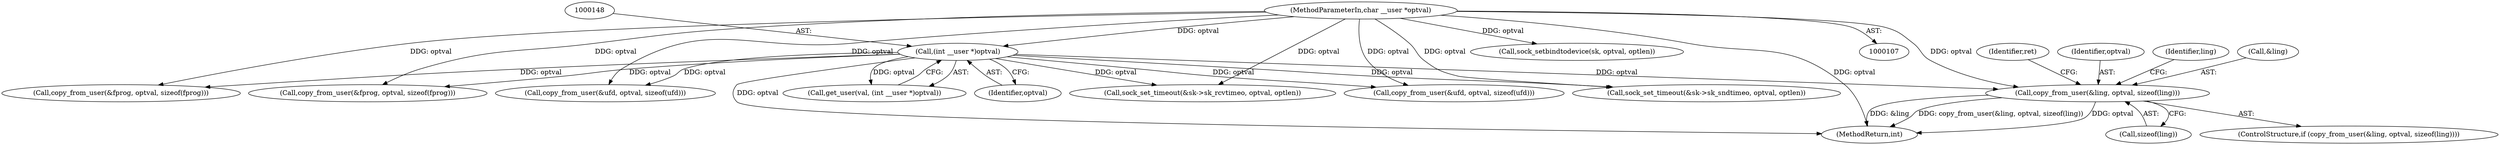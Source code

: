 digraph "0_linux_b98b0bc8c431e3ceb4b26b0dfc8db509518fb290@API" {
"1000367" [label="(Call,copy_from_user(&ling, optval, sizeof(ling)))"];
"1000147" [label="(Call,(int __user *)optval)"];
"1000111" [label="(MethodParameterIn,char __user *optval)"];
"1000668" [label="(Call,copy_from_user(&fprog, optval, sizeof(fprog)))"];
"1000607" [label="(Call,copy_from_user(&fprog, optval, sizeof(fprog)))"];
"1000699" [label="(Call,copy_from_user(&ufd, optval, sizeof(ufd)))"];
"1000375" [label="(Identifier,ret)"];
"1000571" [label="(Call,sock_set_timeout(&sk->sk_rcvtimeo, optval, optlen))"];
"1000370" [label="(Identifier,optval)"];
"1000147" [label="(Call,(int __user *)optval)"];
"1000111" [label="(MethodParameterIn,char __user *optval)"];
"1000382" [label="(Identifier,ling)"];
"1000638" [label="(Call,copy_from_user(&ufd, optval, sizeof(ufd)))"];
"1000366" [label="(ControlStructure,if (copy_from_user(&ling, optval, sizeof(ling))))"];
"1000145" [label="(Call,get_user(val, (int __user *)optval))"];
"1000149" [label="(Identifier,optval)"];
"1000371" [label="(Call,sizeof(ling))"];
"1000367" [label="(Call,copy_from_user(&ling, optval, sizeof(ling)))"];
"1000582" [label="(Call,sock_set_timeout(&sk->sk_sndtimeo, optval, optlen))"];
"1000132" [label="(Call,sock_setbindtodevice(sk, optval, optlen))"];
"1000890" [label="(MethodReturn,int)"];
"1000368" [label="(Call,&ling)"];
"1000367" -> "1000366"  [label="AST: "];
"1000367" -> "1000371"  [label="CFG: "];
"1000368" -> "1000367"  [label="AST: "];
"1000370" -> "1000367"  [label="AST: "];
"1000371" -> "1000367"  [label="AST: "];
"1000375" -> "1000367"  [label="CFG: "];
"1000382" -> "1000367"  [label="CFG: "];
"1000367" -> "1000890"  [label="DDG: optval"];
"1000367" -> "1000890"  [label="DDG: &ling"];
"1000367" -> "1000890"  [label="DDG: copy_from_user(&ling, optval, sizeof(ling))"];
"1000147" -> "1000367"  [label="DDG: optval"];
"1000111" -> "1000367"  [label="DDG: optval"];
"1000147" -> "1000145"  [label="AST: "];
"1000147" -> "1000149"  [label="CFG: "];
"1000148" -> "1000147"  [label="AST: "];
"1000149" -> "1000147"  [label="AST: "];
"1000145" -> "1000147"  [label="CFG: "];
"1000147" -> "1000890"  [label="DDG: optval"];
"1000147" -> "1000145"  [label="DDG: optval"];
"1000111" -> "1000147"  [label="DDG: optval"];
"1000147" -> "1000571"  [label="DDG: optval"];
"1000147" -> "1000582"  [label="DDG: optval"];
"1000147" -> "1000607"  [label="DDG: optval"];
"1000147" -> "1000638"  [label="DDG: optval"];
"1000147" -> "1000668"  [label="DDG: optval"];
"1000147" -> "1000699"  [label="DDG: optval"];
"1000111" -> "1000107"  [label="AST: "];
"1000111" -> "1000890"  [label="DDG: optval"];
"1000111" -> "1000132"  [label="DDG: optval"];
"1000111" -> "1000571"  [label="DDG: optval"];
"1000111" -> "1000582"  [label="DDG: optval"];
"1000111" -> "1000607"  [label="DDG: optval"];
"1000111" -> "1000638"  [label="DDG: optval"];
"1000111" -> "1000668"  [label="DDG: optval"];
"1000111" -> "1000699"  [label="DDG: optval"];
}
